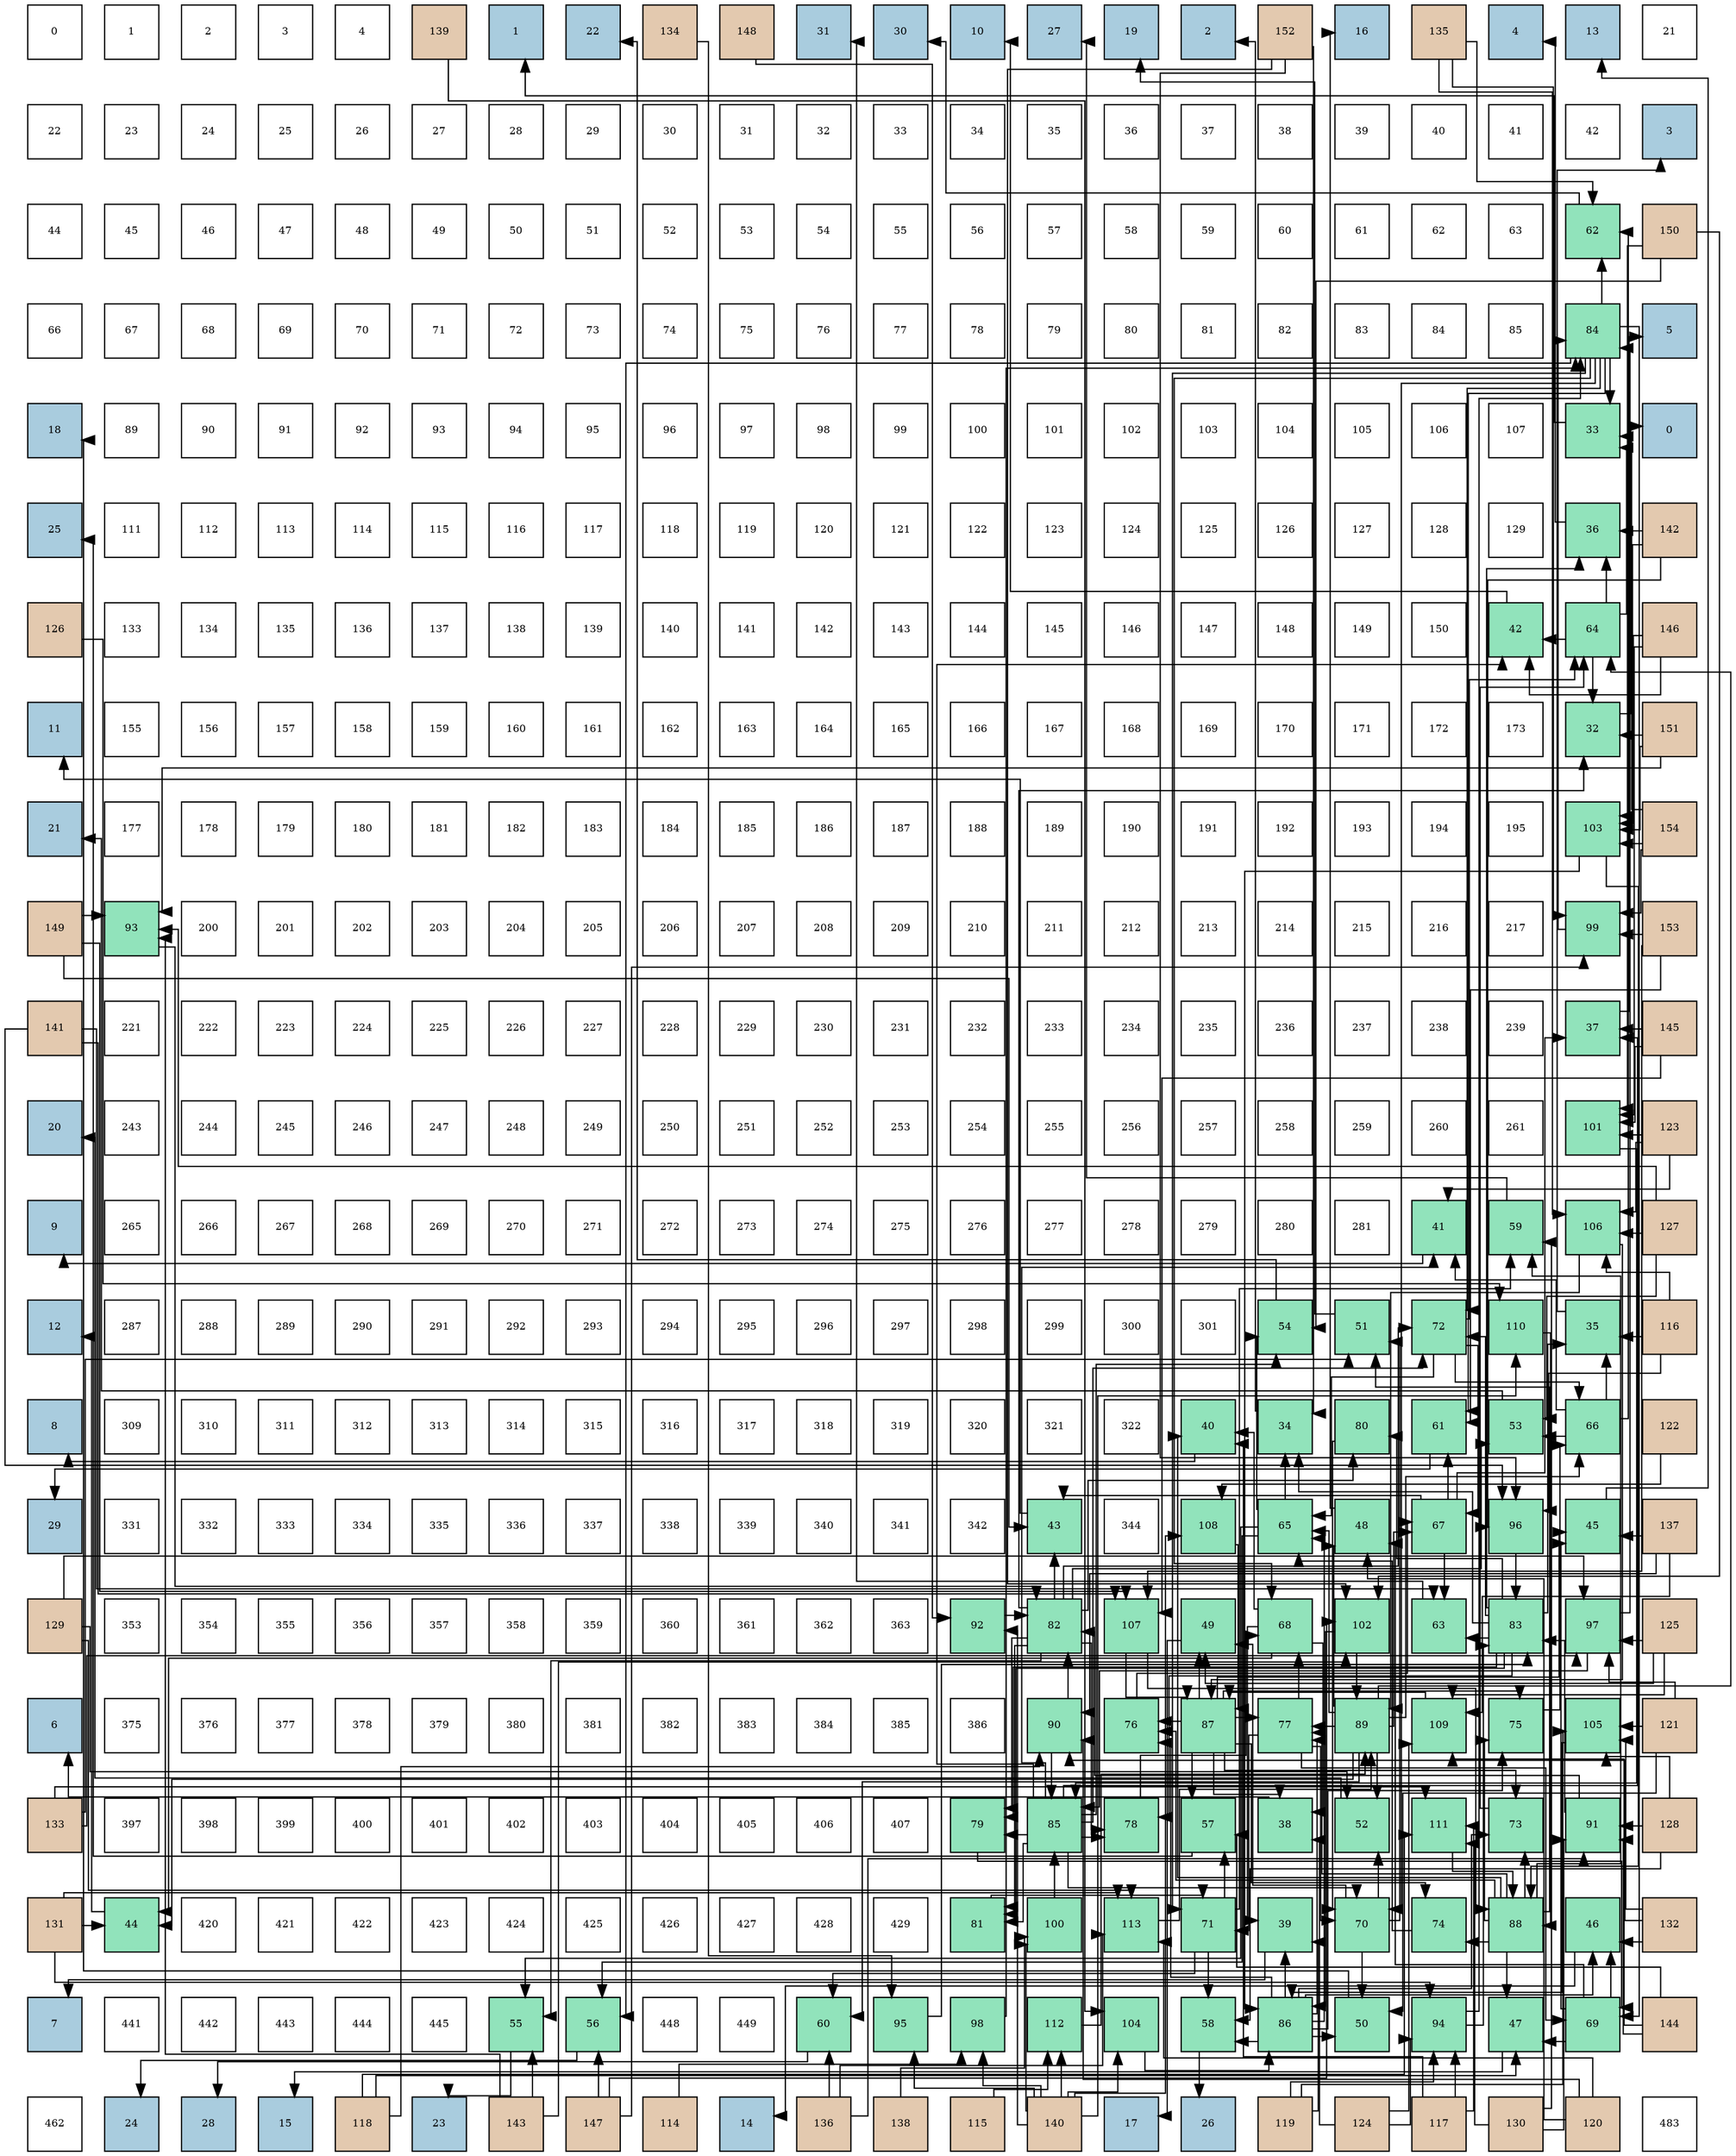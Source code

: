 digraph layout{
 rankdir=TB;
 splines=ortho;
 node [style=filled shape=square fixedsize=true width=0.6];
0[label="0", fontsize=8, fillcolor="#ffffff"];
1[label="1", fontsize=8, fillcolor="#ffffff"];
2[label="2", fontsize=8, fillcolor="#ffffff"];
3[label="3", fontsize=8, fillcolor="#ffffff"];
4[label="4", fontsize=8, fillcolor="#ffffff"];
5[label="139", fontsize=8, fillcolor="#e3c9af"];
6[label="1", fontsize=8, fillcolor="#a9ccde"];
7[label="22", fontsize=8, fillcolor="#a9ccde"];
8[label="134", fontsize=8, fillcolor="#e3c9af"];
9[label="148", fontsize=8, fillcolor="#e3c9af"];
10[label="31", fontsize=8, fillcolor="#a9ccde"];
11[label="30", fontsize=8, fillcolor="#a9ccde"];
12[label="10", fontsize=8, fillcolor="#a9ccde"];
13[label="27", fontsize=8, fillcolor="#a9ccde"];
14[label="19", fontsize=8, fillcolor="#a9ccde"];
15[label="2", fontsize=8, fillcolor="#a9ccde"];
16[label="152", fontsize=8, fillcolor="#e3c9af"];
17[label="16", fontsize=8, fillcolor="#a9ccde"];
18[label="135", fontsize=8, fillcolor="#e3c9af"];
19[label="4", fontsize=8, fillcolor="#a9ccde"];
20[label="13", fontsize=8, fillcolor="#a9ccde"];
21[label="21", fontsize=8, fillcolor="#ffffff"];
22[label="22", fontsize=8, fillcolor="#ffffff"];
23[label="23", fontsize=8, fillcolor="#ffffff"];
24[label="24", fontsize=8, fillcolor="#ffffff"];
25[label="25", fontsize=8, fillcolor="#ffffff"];
26[label="26", fontsize=8, fillcolor="#ffffff"];
27[label="27", fontsize=8, fillcolor="#ffffff"];
28[label="28", fontsize=8, fillcolor="#ffffff"];
29[label="29", fontsize=8, fillcolor="#ffffff"];
30[label="30", fontsize=8, fillcolor="#ffffff"];
31[label="31", fontsize=8, fillcolor="#ffffff"];
32[label="32", fontsize=8, fillcolor="#ffffff"];
33[label="33", fontsize=8, fillcolor="#ffffff"];
34[label="34", fontsize=8, fillcolor="#ffffff"];
35[label="35", fontsize=8, fillcolor="#ffffff"];
36[label="36", fontsize=8, fillcolor="#ffffff"];
37[label="37", fontsize=8, fillcolor="#ffffff"];
38[label="38", fontsize=8, fillcolor="#ffffff"];
39[label="39", fontsize=8, fillcolor="#ffffff"];
40[label="40", fontsize=8, fillcolor="#ffffff"];
41[label="41", fontsize=8, fillcolor="#ffffff"];
42[label="42", fontsize=8, fillcolor="#ffffff"];
43[label="3", fontsize=8, fillcolor="#a9ccde"];
44[label="44", fontsize=8, fillcolor="#ffffff"];
45[label="45", fontsize=8, fillcolor="#ffffff"];
46[label="46", fontsize=8, fillcolor="#ffffff"];
47[label="47", fontsize=8, fillcolor="#ffffff"];
48[label="48", fontsize=8, fillcolor="#ffffff"];
49[label="49", fontsize=8, fillcolor="#ffffff"];
50[label="50", fontsize=8, fillcolor="#ffffff"];
51[label="51", fontsize=8, fillcolor="#ffffff"];
52[label="52", fontsize=8, fillcolor="#ffffff"];
53[label="53", fontsize=8, fillcolor="#ffffff"];
54[label="54", fontsize=8, fillcolor="#ffffff"];
55[label="55", fontsize=8, fillcolor="#ffffff"];
56[label="56", fontsize=8, fillcolor="#ffffff"];
57[label="57", fontsize=8, fillcolor="#ffffff"];
58[label="58", fontsize=8, fillcolor="#ffffff"];
59[label="59", fontsize=8, fillcolor="#ffffff"];
60[label="60", fontsize=8, fillcolor="#ffffff"];
61[label="61", fontsize=8, fillcolor="#ffffff"];
62[label="62", fontsize=8, fillcolor="#ffffff"];
63[label="63", fontsize=8, fillcolor="#ffffff"];
64[label="62", fontsize=8, fillcolor="#91e3bb"];
65[label="150", fontsize=8, fillcolor="#e3c9af"];
66[label="66", fontsize=8, fillcolor="#ffffff"];
67[label="67", fontsize=8, fillcolor="#ffffff"];
68[label="68", fontsize=8, fillcolor="#ffffff"];
69[label="69", fontsize=8, fillcolor="#ffffff"];
70[label="70", fontsize=8, fillcolor="#ffffff"];
71[label="71", fontsize=8, fillcolor="#ffffff"];
72[label="72", fontsize=8, fillcolor="#ffffff"];
73[label="73", fontsize=8, fillcolor="#ffffff"];
74[label="74", fontsize=8, fillcolor="#ffffff"];
75[label="75", fontsize=8, fillcolor="#ffffff"];
76[label="76", fontsize=8, fillcolor="#ffffff"];
77[label="77", fontsize=8, fillcolor="#ffffff"];
78[label="78", fontsize=8, fillcolor="#ffffff"];
79[label="79", fontsize=8, fillcolor="#ffffff"];
80[label="80", fontsize=8, fillcolor="#ffffff"];
81[label="81", fontsize=8, fillcolor="#ffffff"];
82[label="82", fontsize=8, fillcolor="#ffffff"];
83[label="83", fontsize=8, fillcolor="#ffffff"];
84[label="84", fontsize=8, fillcolor="#ffffff"];
85[label="85", fontsize=8, fillcolor="#ffffff"];
86[label="84", fontsize=8, fillcolor="#91e3bb"];
87[label="5", fontsize=8, fillcolor="#a9ccde"];
88[label="18", fontsize=8, fillcolor="#a9ccde"];
89[label="89", fontsize=8, fillcolor="#ffffff"];
90[label="90", fontsize=8, fillcolor="#ffffff"];
91[label="91", fontsize=8, fillcolor="#ffffff"];
92[label="92", fontsize=8, fillcolor="#ffffff"];
93[label="93", fontsize=8, fillcolor="#ffffff"];
94[label="94", fontsize=8, fillcolor="#ffffff"];
95[label="95", fontsize=8, fillcolor="#ffffff"];
96[label="96", fontsize=8, fillcolor="#ffffff"];
97[label="97", fontsize=8, fillcolor="#ffffff"];
98[label="98", fontsize=8, fillcolor="#ffffff"];
99[label="99", fontsize=8, fillcolor="#ffffff"];
100[label="100", fontsize=8, fillcolor="#ffffff"];
101[label="101", fontsize=8, fillcolor="#ffffff"];
102[label="102", fontsize=8, fillcolor="#ffffff"];
103[label="103", fontsize=8, fillcolor="#ffffff"];
104[label="104", fontsize=8, fillcolor="#ffffff"];
105[label="105", fontsize=8, fillcolor="#ffffff"];
106[label="106", fontsize=8, fillcolor="#ffffff"];
107[label="107", fontsize=8, fillcolor="#ffffff"];
108[label="33", fontsize=8, fillcolor="#91e3bb"];
109[label="0", fontsize=8, fillcolor="#a9ccde"];
110[label="25", fontsize=8, fillcolor="#a9ccde"];
111[label="111", fontsize=8, fillcolor="#ffffff"];
112[label="112", fontsize=8, fillcolor="#ffffff"];
113[label="113", fontsize=8, fillcolor="#ffffff"];
114[label="114", fontsize=8, fillcolor="#ffffff"];
115[label="115", fontsize=8, fillcolor="#ffffff"];
116[label="116", fontsize=8, fillcolor="#ffffff"];
117[label="117", fontsize=8, fillcolor="#ffffff"];
118[label="118", fontsize=8, fillcolor="#ffffff"];
119[label="119", fontsize=8, fillcolor="#ffffff"];
120[label="120", fontsize=8, fillcolor="#ffffff"];
121[label="121", fontsize=8, fillcolor="#ffffff"];
122[label="122", fontsize=8, fillcolor="#ffffff"];
123[label="123", fontsize=8, fillcolor="#ffffff"];
124[label="124", fontsize=8, fillcolor="#ffffff"];
125[label="125", fontsize=8, fillcolor="#ffffff"];
126[label="126", fontsize=8, fillcolor="#ffffff"];
127[label="127", fontsize=8, fillcolor="#ffffff"];
128[label="128", fontsize=8, fillcolor="#ffffff"];
129[label="129", fontsize=8, fillcolor="#ffffff"];
130[label="36", fontsize=8, fillcolor="#91e3bb"];
131[label="142", fontsize=8, fillcolor="#e3c9af"];
132[label="126", fontsize=8, fillcolor="#e3c9af"];
133[label="133", fontsize=8, fillcolor="#ffffff"];
134[label="134", fontsize=8, fillcolor="#ffffff"];
135[label="135", fontsize=8, fillcolor="#ffffff"];
136[label="136", fontsize=8, fillcolor="#ffffff"];
137[label="137", fontsize=8, fillcolor="#ffffff"];
138[label="138", fontsize=8, fillcolor="#ffffff"];
139[label="139", fontsize=8, fillcolor="#ffffff"];
140[label="140", fontsize=8, fillcolor="#ffffff"];
141[label="141", fontsize=8, fillcolor="#ffffff"];
142[label="142", fontsize=8, fillcolor="#ffffff"];
143[label="143", fontsize=8, fillcolor="#ffffff"];
144[label="144", fontsize=8, fillcolor="#ffffff"];
145[label="145", fontsize=8, fillcolor="#ffffff"];
146[label="146", fontsize=8, fillcolor="#ffffff"];
147[label="147", fontsize=8, fillcolor="#ffffff"];
148[label="148", fontsize=8, fillcolor="#ffffff"];
149[label="149", fontsize=8, fillcolor="#ffffff"];
150[label="150", fontsize=8, fillcolor="#ffffff"];
151[label="42", fontsize=8, fillcolor="#91e3bb"];
152[label="64", fontsize=8, fillcolor="#91e3bb"];
153[label="146", fontsize=8, fillcolor="#e3c9af"];
154[label="11", fontsize=8, fillcolor="#a9ccde"];
155[label="155", fontsize=8, fillcolor="#ffffff"];
156[label="156", fontsize=8, fillcolor="#ffffff"];
157[label="157", fontsize=8, fillcolor="#ffffff"];
158[label="158", fontsize=8, fillcolor="#ffffff"];
159[label="159", fontsize=8, fillcolor="#ffffff"];
160[label="160", fontsize=8, fillcolor="#ffffff"];
161[label="161", fontsize=8, fillcolor="#ffffff"];
162[label="162", fontsize=8, fillcolor="#ffffff"];
163[label="163", fontsize=8, fillcolor="#ffffff"];
164[label="164", fontsize=8, fillcolor="#ffffff"];
165[label="165", fontsize=8, fillcolor="#ffffff"];
166[label="166", fontsize=8, fillcolor="#ffffff"];
167[label="167", fontsize=8, fillcolor="#ffffff"];
168[label="168", fontsize=8, fillcolor="#ffffff"];
169[label="169", fontsize=8, fillcolor="#ffffff"];
170[label="170", fontsize=8, fillcolor="#ffffff"];
171[label="171", fontsize=8, fillcolor="#ffffff"];
172[label="172", fontsize=8, fillcolor="#ffffff"];
173[label="173", fontsize=8, fillcolor="#ffffff"];
174[label="32", fontsize=8, fillcolor="#91e3bb"];
175[label="151", fontsize=8, fillcolor="#e3c9af"];
176[label="21", fontsize=8, fillcolor="#a9ccde"];
177[label="177", fontsize=8, fillcolor="#ffffff"];
178[label="178", fontsize=8, fillcolor="#ffffff"];
179[label="179", fontsize=8, fillcolor="#ffffff"];
180[label="180", fontsize=8, fillcolor="#ffffff"];
181[label="181", fontsize=8, fillcolor="#ffffff"];
182[label="182", fontsize=8, fillcolor="#ffffff"];
183[label="183", fontsize=8, fillcolor="#ffffff"];
184[label="184", fontsize=8, fillcolor="#ffffff"];
185[label="185", fontsize=8, fillcolor="#ffffff"];
186[label="186", fontsize=8, fillcolor="#ffffff"];
187[label="187", fontsize=8, fillcolor="#ffffff"];
188[label="188", fontsize=8, fillcolor="#ffffff"];
189[label="189", fontsize=8, fillcolor="#ffffff"];
190[label="190", fontsize=8, fillcolor="#ffffff"];
191[label="191", fontsize=8, fillcolor="#ffffff"];
192[label="192", fontsize=8, fillcolor="#ffffff"];
193[label="193", fontsize=8, fillcolor="#ffffff"];
194[label="194", fontsize=8, fillcolor="#ffffff"];
195[label="195", fontsize=8, fillcolor="#ffffff"];
196[label="103", fontsize=8, fillcolor="#91e3bb"];
197[label="154", fontsize=8, fillcolor="#e3c9af"];
198[label="149", fontsize=8, fillcolor="#e3c9af"];
199[label="93", fontsize=8, fillcolor="#91e3bb"];
200[label="200", fontsize=8, fillcolor="#ffffff"];
201[label="201", fontsize=8, fillcolor="#ffffff"];
202[label="202", fontsize=8, fillcolor="#ffffff"];
203[label="203", fontsize=8, fillcolor="#ffffff"];
204[label="204", fontsize=8, fillcolor="#ffffff"];
205[label="205", fontsize=8, fillcolor="#ffffff"];
206[label="206", fontsize=8, fillcolor="#ffffff"];
207[label="207", fontsize=8, fillcolor="#ffffff"];
208[label="208", fontsize=8, fillcolor="#ffffff"];
209[label="209", fontsize=8, fillcolor="#ffffff"];
210[label="210", fontsize=8, fillcolor="#ffffff"];
211[label="211", fontsize=8, fillcolor="#ffffff"];
212[label="212", fontsize=8, fillcolor="#ffffff"];
213[label="213", fontsize=8, fillcolor="#ffffff"];
214[label="214", fontsize=8, fillcolor="#ffffff"];
215[label="215", fontsize=8, fillcolor="#ffffff"];
216[label="216", fontsize=8, fillcolor="#ffffff"];
217[label="217", fontsize=8, fillcolor="#ffffff"];
218[label="99", fontsize=8, fillcolor="#91e3bb"];
219[label="153", fontsize=8, fillcolor="#e3c9af"];
220[label="141", fontsize=8, fillcolor="#e3c9af"];
221[label="221", fontsize=8, fillcolor="#ffffff"];
222[label="222", fontsize=8, fillcolor="#ffffff"];
223[label="223", fontsize=8, fillcolor="#ffffff"];
224[label="224", fontsize=8, fillcolor="#ffffff"];
225[label="225", fontsize=8, fillcolor="#ffffff"];
226[label="226", fontsize=8, fillcolor="#ffffff"];
227[label="227", fontsize=8, fillcolor="#ffffff"];
228[label="228", fontsize=8, fillcolor="#ffffff"];
229[label="229", fontsize=8, fillcolor="#ffffff"];
230[label="230", fontsize=8, fillcolor="#ffffff"];
231[label="231", fontsize=8, fillcolor="#ffffff"];
232[label="232", fontsize=8, fillcolor="#ffffff"];
233[label="233", fontsize=8, fillcolor="#ffffff"];
234[label="234", fontsize=8, fillcolor="#ffffff"];
235[label="235", fontsize=8, fillcolor="#ffffff"];
236[label="236", fontsize=8, fillcolor="#ffffff"];
237[label="237", fontsize=8, fillcolor="#ffffff"];
238[label="238", fontsize=8, fillcolor="#ffffff"];
239[label="239", fontsize=8, fillcolor="#ffffff"];
240[label="37", fontsize=8, fillcolor="#91e3bb"];
241[label="145", fontsize=8, fillcolor="#e3c9af"];
242[label="20", fontsize=8, fillcolor="#a9ccde"];
243[label="243", fontsize=8, fillcolor="#ffffff"];
244[label="244", fontsize=8, fillcolor="#ffffff"];
245[label="245", fontsize=8, fillcolor="#ffffff"];
246[label="246", fontsize=8, fillcolor="#ffffff"];
247[label="247", fontsize=8, fillcolor="#ffffff"];
248[label="248", fontsize=8, fillcolor="#ffffff"];
249[label="249", fontsize=8, fillcolor="#ffffff"];
250[label="250", fontsize=8, fillcolor="#ffffff"];
251[label="251", fontsize=8, fillcolor="#ffffff"];
252[label="252", fontsize=8, fillcolor="#ffffff"];
253[label="253", fontsize=8, fillcolor="#ffffff"];
254[label="254", fontsize=8, fillcolor="#ffffff"];
255[label="255", fontsize=8, fillcolor="#ffffff"];
256[label="256", fontsize=8, fillcolor="#ffffff"];
257[label="257", fontsize=8, fillcolor="#ffffff"];
258[label="258", fontsize=8, fillcolor="#ffffff"];
259[label="259", fontsize=8, fillcolor="#ffffff"];
260[label="260", fontsize=8, fillcolor="#ffffff"];
261[label="261", fontsize=8, fillcolor="#ffffff"];
262[label="101", fontsize=8, fillcolor="#91e3bb"];
263[label="123", fontsize=8, fillcolor="#e3c9af"];
264[label="9", fontsize=8, fillcolor="#a9ccde"];
265[label="265", fontsize=8, fillcolor="#ffffff"];
266[label="266", fontsize=8, fillcolor="#ffffff"];
267[label="267", fontsize=8, fillcolor="#ffffff"];
268[label="268", fontsize=8, fillcolor="#ffffff"];
269[label="269", fontsize=8, fillcolor="#ffffff"];
270[label="270", fontsize=8, fillcolor="#ffffff"];
271[label="271", fontsize=8, fillcolor="#ffffff"];
272[label="272", fontsize=8, fillcolor="#ffffff"];
273[label="273", fontsize=8, fillcolor="#ffffff"];
274[label="274", fontsize=8, fillcolor="#ffffff"];
275[label="275", fontsize=8, fillcolor="#ffffff"];
276[label="276", fontsize=8, fillcolor="#ffffff"];
277[label="277", fontsize=8, fillcolor="#ffffff"];
278[label="278", fontsize=8, fillcolor="#ffffff"];
279[label="279", fontsize=8, fillcolor="#ffffff"];
280[label="280", fontsize=8, fillcolor="#ffffff"];
281[label="281", fontsize=8, fillcolor="#ffffff"];
282[label="41", fontsize=8, fillcolor="#91e3bb"];
283[label="59", fontsize=8, fillcolor="#91e3bb"];
284[label="106", fontsize=8, fillcolor="#91e3bb"];
285[label="127", fontsize=8, fillcolor="#e3c9af"];
286[label="12", fontsize=8, fillcolor="#a9ccde"];
287[label="287", fontsize=8, fillcolor="#ffffff"];
288[label="288", fontsize=8, fillcolor="#ffffff"];
289[label="289", fontsize=8, fillcolor="#ffffff"];
290[label="290", fontsize=8, fillcolor="#ffffff"];
291[label="291", fontsize=8, fillcolor="#ffffff"];
292[label="292", fontsize=8, fillcolor="#ffffff"];
293[label="293", fontsize=8, fillcolor="#ffffff"];
294[label="294", fontsize=8, fillcolor="#ffffff"];
295[label="295", fontsize=8, fillcolor="#ffffff"];
296[label="296", fontsize=8, fillcolor="#ffffff"];
297[label="297", fontsize=8, fillcolor="#ffffff"];
298[label="298", fontsize=8, fillcolor="#ffffff"];
299[label="299", fontsize=8, fillcolor="#ffffff"];
300[label="300", fontsize=8, fillcolor="#ffffff"];
301[label="301", fontsize=8, fillcolor="#ffffff"];
302[label="54", fontsize=8, fillcolor="#91e3bb"];
303[label="51", fontsize=8, fillcolor="#91e3bb"];
304[label="72", fontsize=8, fillcolor="#91e3bb"];
305[label="110", fontsize=8, fillcolor="#91e3bb"];
306[label="35", fontsize=8, fillcolor="#91e3bb"];
307[label="116", fontsize=8, fillcolor="#e3c9af"];
308[label="8", fontsize=8, fillcolor="#a9ccde"];
309[label="309", fontsize=8, fillcolor="#ffffff"];
310[label="310", fontsize=8, fillcolor="#ffffff"];
311[label="311", fontsize=8, fillcolor="#ffffff"];
312[label="312", fontsize=8, fillcolor="#ffffff"];
313[label="313", fontsize=8, fillcolor="#ffffff"];
314[label="314", fontsize=8, fillcolor="#ffffff"];
315[label="315", fontsize=8, fillcolor="#ffffff"];
316[label="316", fontsize=8, fillcolor="#ffffff"];
317[label="317", fontsize=8, fillcolor="#ffffff"];
318[label="318", fontsize=8, fillcolor="#ffffff"];
319[label="319", fontsize=8, fillcolor="#ffffff"];
320[label="320", fontsize=8, fillcolor="#ffffff"];
321[label="321", fontsize=8, fillcolor="#ffffff"];
322[label="322", fontsize=8, fillcolor="#ffffff"];
323[label="40", fontsize=8, fillcolor="#91e3bb"];
324[label="34", fontsize=8, fillcolor="#91e3bb"];
325[label="80", fontsize=8, fillcolor="#91e3bb"];
326[label="61", fontsize=8, fillcolor="#91e3bb"];
327[label="53", fontsize=8, fillcolor="#91e3bb"];
328[label="66", fontsize=8, fillcolor="#91e3bb"];
329[label="122", fontsize=8, fillcolor="#e3c9af"];
330[label="29", fontsize=8, fillcolor="#a9ccde"];
331[label="331", fontsize=8, fillcolor="#ffffff"];
332[label="332", fontsize=8, fillcolor="#ffffff"];
333[label="333", fontsize=8, fillcolor="#ffffff"];
334[label="334", fontsize=8, fillcolor="#ffffff"];
335[label="335", fontsize=8, fillcolor="#ffffff"];
336[label="336", fontsize=8, fillcolor="#ffffff"];
337[label="337", fontsize=8, fillcolor="#ffffff"];
338[label="338", fontsize=8, fillcolor="#ffffff"];
339[label="339", fontsize=8, fillcolor="#ffffff"];
340[label="340", fontsize=8, fillcolor="#ffffff"];
341[label="341", fontsize=8, fillcolor="#ffffff"];
342[label="342", fontsize=8, fillcolor="#ffffff"];
343[label="43", fontsize=8, fillcolor="#91e3bb"];
344[label="344", fontsize=8, fillcolor="#ffffff"];
345[label="108", fontsize=8, fillcolor="#91e3bb"];
346[label="65", fontsize=8, fillcolor="#91e3bb"];
347[label="48", fontsize=8, fillcolor="#91e3bb"];
348[label="67", fontsize=8, fillcolor="#91e3bb"];
349[label="96", fontsize=8, fillcolor="#91e3bb"];
350[label="45", fontsize=8, fillcolor="#91e3bb"];
351[label="137", fontsize=8, fillcolor="#e3c9af"];
352[label="129", fontsize=8, fillcolor="#e3c9af"];
353[label="353", fontsize=8, fillcolor="#ffffff"];
354[label="354", fontsize=8, fillcolor="#ffffff"];
355[label="355", fontsize=8, fillcolor="#ffffff"];
356[label="356", fontsize=8, fillcolor="#ffffff"];
357[label="357", fontsize=8, fillcolor="#ffffff"];
358[label="358", fontsize=8, fillcolor="#ffffff"];
359[label="359", fontsize=8, fillcolor="#ffffff"];
360[label="360", fontsize=8, fillcolor="#ffffff"];
361[label="361", fontsize=8, fillcolor="#ffffff"];
362[label="362", fontsize=8, fillcolor="#ffffff"];
363[label="363", fontsize=8, fillcolor="#ffffff"];
364[label="92", fontsize=8, fillcolor="#91e3bb"];
365[label="82", fontsize=8, fillcolor="#91e3bb"];
366[label="107", fontsize=8, fillcolor="#91e3bb"];
367[label="49", fontsize=8, fillcolor="#91e3bb"];
368[label="68", fontsize=8, fillcolor="#91e3bb"];
369[label="102", fontsize=8, fillcolor="#91e3bb"];
370[label="63", fontsize=8, fillcolor="#91e3bb"];
371[label="83", fontsize=8, fillcolor="#91e3bb"];
372[label="97", fontsize=8, fillcolor="#91e3bb"];
373[label="125", fontsize=8, fillcolor="#e3c9af"];
374[label="6", fontsize=8, fillcolor="#a9ccde"];
375[label="375", fontsize=8, fillcolor="#ffffff"];
376[label="376", fontsize=8, fillcolor="#ffffff"];
377[label="377", fontsize=8, fillcolor="#ffffff"];
378[label="378", fontsize=8, fillcolor="#ffffff"];
379[label="379", fontsize=8, fillcolor="#ffffff"];
380[label="380", fontsize=8, fillcolor="#ffffff"];
381[label="381", fontsize=8, fillcolor="#ffffff"];
382[label="382", fontsize=8, fillcolor="#ffffff"];
383[label="383", fontsize=8, fillcolor="#ffffff"];
384[label="384", fontsize=8, fillcolor="#ffffff"];
385[label="385", fontsize=8, fillcolor="#ffffff"];
386[label="386", fontsize=8, fillcolor="#ffffff"];
387[label="90", fontsize=8, fillcolor="#91e3bb"];
388[label="76", fontsize=8, fillcolor="#91e3bb"];
389[label="87", fontsize=8, fillcolor="#91e3bb"];
390[label="77", fontsize=8, fillcolor="#91e3bb"];
391[label="89", fontsize=8, fillcolor="#91e3bb"];
392[label="109", fontsize=8, fillcolor="#91e3bb"];
393[label="75", fontsize=8, fillcolor="#91e3bb"];
394[label="105", fontsize=8, fillcolor="#91e3bb"];
395[label="121", fontsize=8, fillcolor="#e3c9af"];
396[label="133", fontsize=8, fillcolor="#e3c9af"];
397[label="397", fontsize=8, fillcolor="#ffffff"];
398[label="398", fontsize=8, fillcolor="#ffffff"];
399[label="399", fontsize=8, fillcolor="#ffffff"];
400[label="400", fontsize=8, fillcolor="#ffffff"];
401[label="401", fontsize=8, fillcolor="#ffffff"];
402[label="402", fontsize=8, fillcolor="#ffffff"];
403[label="403", fontsize=8, fillcolor="#ffffff"];
404[label="404", fontsize=8, fillcolor="#ffffff"];
405[label="405", fontsize=8, fillcolor="#ffffff"];
406[label="406", fontsize=8, fillcolor="#ffffff"];
407[label="407", fontsize=8, fillcolor="#ffffff"];
408[label="79", fontsize=8, fillcolor="#91e3bb"];
409[label="85", fontsize=8, fillcolor="#91e3bb"];
410[label="78", fontsize=8, fillcolor="#91e3bb"];
411[label="57", fontsize=8, fillcolor="#91e3bb"];
412[label="38", fontsize=8, fillcolor="#91e3bb"];
413[label="52", fontsize=8, fillcolor="#91e3bb"];
414[label="111", fontsize=8, fillcolor="#91e3bb"];
415[label="73", fontsize=8, fillcolor="#91e3bb"];
416[label="91", fontsize=8, fillcolor="#91e3bb"];
417[label="128", fontsize=8, fillcolor="#e3c9af"];
418[label="131", fontsize=8, fillcolor="#e3c9af"];
419[label="44", fontsize=8, fillcolor="#91e3bb"];
420[label="420", fontsize=8, fillcolor="#ffffff"];
421[label="421", fontsize=8, fillcolor="#ffffff"];
422[label="422", fontsize=8, fillcolor="#ffffff"];
423[label="423", fontsize=8, fillcolor="#ffffff"];
424[label="424", fontsize=8, fillcolor="#ffffff"];
425[label="425", fontsize=8, fillcolor="#ffffff"];
426[label="426", fontsize=8, fillcolor="#ffffff"];
427[label="427", fontsize=8, fillcolor="#ffffff"];
428[label="428", fontsize=8, fillcolor="#ffffff"];
429[label="429", fontsize=8, fillcolor="#ffffff"];
430[label="81", fontsize=8, fillcolor="#91e3bb"];
431[label="100", fontsize=8, fillcolor="#91e3bb"];
432[label="113", fontsize=8, fillcolor="#91e3bb"];
433[label="71", fontsize=8, fillcolor="#91e3bb"];
434[label="39", fontsize=8, fillcolor="#91e3bb"];
435[label="70", fontsize=8, fillcolor="#91e3bb"];
436[label="74", fontsize=8, fillcolor="#91e3bb"];
437[label="88", fontsize=8, fillcolor="#91e3bb"];
438[label="46", fontsize=8, fillcolor="#91e3bb"];
439[label="132", fontsize=8, fillcolor="#e3c9af"];
440[label="7", fontsize=8, fillcolor="#a9ccde"];
441[label="441", fontsize=8, fillcolor="#ffffff"];
442[label="442", fontsize=8, fillcolor="#ffffff"];
443[label="443", fontsize=8, fillcolor="#ffffff"];
444[label="444", fontsize=8, fillcolor="#ffffff"];
445[label="445", fontsize=8, fillcolor="#ffffff"];
446[label="55", fontsize=8, fillcolor="#91e3bb"];
447[label="56", fontsize=8, fillcolor="#91e3bb"];
448[label="448", fontsize=8, fillcolor="#ffffff"];
449[label="449", fontsize=8, fillcolor="#ffffff"];
450[label="60", fontsize=8, fillcolor="#91e3bb"];
451[label="95", fontsize=8, fillcolor="#91e3bb"];
452[label="98", fontsize=8, fillcolor="#91e3bb"];
453[label="112", fontsize=8, fillcolor="#91e3bb"];
454[label="104", fontsize=8, fillcolor="#91e3bb"];
455[label="58", fontsize=8, fillcolor="#91e3bb"];
456[label="86", fontsize=8, fillcolor="#91e3bb"];
457[label="50", fontsize=8, fillcolor="#91e3bb"];
458[label="94", fontsize=8, fillcolor="#91e3bb"];
459[label="47", fontsize=8, fillcolor="#91e3bb"];
460[label="69", fontsize=8, fillcolor="#91e3bb"];
461[label="144", fontsize=8, fillcolor="#e3c9af"];
462[label="462", fontsize=8, fillcolor="#ffffff"];
463[label="24", fontsize=8, fillcolor="#a9ccde"];
464[label="28", fontsize=8, fillcolor="#a9ccde"];
465[label="15", fontsize=8, fillcolor="#a9ccde"];
466[label="118", fontsize=8, fillcolor="#e3c9af"];
467[label="23", fontsize=8, fillcolor="#a9ccde"];
468[label="143", fontsize=8, fillcolor="#e3c9af"];
469[label="147", fontsize=8, fillcolor="#e3c9af"];
470[label="114", fontsize=8, fillcolor="#e3c9af"];
471[label="14", fontsize=8, fillcolor="#a9ccde"];
472[label="136", fontsize=8, fillcolor="#e3c9af"];
473[label="138", fontsize=8, fillcolor="#e3c9af"];
474[label="115", fontsize=8, fillcolor="#e3c9af"];
475[label="140", fontsize=8, fillcolor="#e3c9af"];
476[label="17", fontsize=8, fillcolor="#a9ccde"];
477[label="26", fontsize=8, fillcolor="#a9ccde"];
478[label="119", fontsize=8, fillcolor="#e3c9af"];
479[label="124", fontsize=8, fillcolor="#e3c9af"];
480[label="117", fontsize=8, fillcolor="#e3c9af"];
481[label="130", fontsize=8, fillcolor="#e3c9af"];
482[label="120", fontsize=8, fillcolor="#e3c9af"];
483[label="483", fontsize=8, fillcolor="#ffffff"];
edge [constraint=false, style=vis];174 -> 109;
108 -> 6;
324 -> 15;
306 -> 43;
130 -> 19;
240 -> 87;
412 -> 374;
434 -> 440;
323 -> 308;
282 -> 264;
151 -> 12;
343 -> 154;
419 -> 286;
350 -> 20;
438 -> 471;
459 -> 465;
347 -> 17;
367 -> 476;
457 -> 88;
303 -> 14;
413 -> 242;
327 -> 176;
302 -> 7;
446 -> 467;
447 -> 463;
411 -> 110;
455 -> 477;
283 -> 13;
450 -> 464;
326 -> 330;
64 -> 11;
370 -> 10;
152 -> 174;
152 -> 108;
152 -> 130;
152 -> 151;
346 -> 324;
346 -> 302;
346 -> 446;
346 -> 447;
328 -> 306;
328 -> 282;
328 -> 327;
328 -> 64;
348 -> 240;
348 -> 343;
348 -> 326;
348 -> 370;
368 -> 412;
368 -> 434;
368 -> 323;
368 -> 419;
460 -> 350;
460 -> 438;
460 -> 459;
460 -> 347;
435 -> 367;
435 -> 457;
435 -> 303;
435 -> 413;
433 -> 411;
433 -> 455;
433 -> 283;
433 -> 450;
304 -> 152;
304 -> 346;
304 -> 328;
304 -> 348;
415 -> 152;
436 -> 346;
393 -> 328;
388 -> 348;
390 -> 368;
390 -> 460;
390 -> 435;
390 -> 433;
410 -> 368;
408 -> 460;
325 -> 435;
430 -> 433;
365 -> 174;
365 -> 343;
365 -> 327;
365 -> 446;
365 -> 304;
365 -> 410;
365 -> 408;
365 -> 325;
365 -> 430;
371 -> 324;
371 -> 306;
371 -> 130;
371 -> 370;
371 -> 304;
371 -> 410;
371 -> 408;
371 -> 325;
371 -> 430;
86 -> 108;
86 -> 447;
86 -> 326;
86 -> 64;
86 -> 368;
86 -> 460;
86 -> 435;
86 -> 433;
86 -> 304;
409 -> 240;
409 -> 282;
409 -> 151;
409 -> 302;
409 -> 435;
409 -> 304;
409 -> 410;
409 -> 408;
409 -> 430;
456 -> 434;
456 -> 438;
456 -> 457;
456 -> 455;
456 -> 346;
456 -> 415;
456 -> 393;
456 -> 388;
456 -> 390;
389 -> 412;
389 -> 350;
389 -> 367;
389 -> 411;
389 -> 415;
389 -> 436;
389 -> 393;
389 -> 388;
389 -> 390;
437 -> 323;
437 -> 459;
437 -> 303;
437 -> 283;
437 -> 415;
437 -> 436;
437 -> 393;
437 -> 388;
437 -> 390;
391 -> 419;
391 -> 347;
391 -> 413;
391 -> 450;
391 -> 152;
391 -> 346;
391 -> 328;
391 -> 348;
391 -> 390;
387 -> 365;
387 -> 409;
416 -> 365;
416 -> 371;
364 -> 365;
199 -> 365;
458 -> 371;
458 -> 86;
451 -> 371;
349 -> 371;
372 -> 86;
372 -> 409;
452 -> 86;
218 -> 86;
431 -> 409;
262 -> 409;
369 -> 456;
369 -> 391;
196 -> 456;
196 -> 437;
454 -> 456;
394 -> 456;
284 -> 389;
284 -> 391;
366 -> 389;
366 -> 437;
345 -> 389;
392 -> 389;
305 -> 437;
414 -> 437;
453 -> 391;
432 -> 391;
470 -> 452;
474 -> 453;
307 -> 306;
307 -> 349;
307 -> 284;
480 -> 323;
480 -> 458;
480 -> 414;
466 -> 459;
466 -> 387;
466 -> 414;
478 -> 434;
478 -> 458;
478 -> 394;
482 -> 347;
482 -> 387;
482 -> 432;
395 -> 457;
395 -> 372;
395 -> 394;
329 -> 345;
263 -> 282;
263 -> 262;
263 -> 284;
479 -> 412;
479 -> 458;
479 -> 392;
373 -> 367;
373 -> 372;
373 -> 392;
132 -> 305;
285 -> 327;
285 -> 199;
285 -> 284;
417 -> 455;
417 -> 416;
417 -> 394;
352 -> 413;
352 -> 372;
352 -> 432;
481 -> 283;
481 -> 416;
481 -> 414;
418 -> 419;
418 -> 458;
418 -> 432;
439 -> 438;
439 -> 387;
439 -> 394;
396 -> 303;
396 -> 372;
396 -> 414;
8 -> 451;
18 -> 64;
18 -> 218;
18 -> 284;
472 -> 450;
472 -> 416;
472 -> 432;
351 -> 350;
351 -> 387;
351 -> 392;
473 -> 431;
5 -> 454;
475 -> 364;
475 -> 451;
475 -> 452;
475 -> 431;
475 -> 454;
475 -> 345;
475 -> 305;
475 -> 453;
220 -> 370;
220 -> 349;
220 -> 366;
131 -> 130;
131 -> 349;
131 -> 196;
468 -> 446;
468 -> 199;
468 -> 369;
461 -> 411;
461 -> 416;
461 -> 392;
241 -> 240;
241 -> 262;
241 -> 366;
153 -> 151;
153 -> 262;
153 -> 196;
469 -> 447;
469 -> 218;
469 -> 369;
9 -> 364;
198 -> 343;
198 -> 199;
198 -> 366;
65 -> 302;
65 -> 262;
65 -> 369;
175 -> 174;
175 -> 199;
175 -> 196;
16 -> 324;
16 -> 349;
16 -> 369;
219 -> 326;
219 -> 218;
219 -> 366;
197 -> 108;
197 -> 218;
197 -> 196;
edge [constraint=true, style=invis];
0 -> 22 -> 44 -> 66 -> 88 -> 110 -> 132 -> 154 -> 176 -> 198 -> 220 -> 242 -> 264 -> 286 -> 308 -> 330 -> 352 -> 374 -> 396 -> 418 -> 440 -> 462;
1 -> 23 -> 45 -> 67 -> 89 -> 111 -> 133 -> 155 -> 177 -> 199 -> 221 -> 243 -> 265 -> 287 -> 309 -> 331 -> 353 -> 375 -> 397 -> 419 -> 441 -> 463;
2 -> 24 -> 46 -> 68 -> 90 -> 112 -> 134 -> 156 -> 178 -> 200 -> 222 -> 244 -> 266 -> 288 -> 310 -> 332 -> 354 -> 376 -> 398 -> 420 -> 442 -> 464;
3 -> 25 -> 47 -> 69 -> 91 -> 113 -> 135 -> 157 -> 179 -> 201 -> 223 -> 245 -> 267 -> 289 -> 311 -> 333 -> 355 -> 377 -> 399 -> 421 -> 443 -> 465;
4 -> 26 -> 48 -> 70 -> 92 -> 114 -> 136 -> 158 -> 180 -> 202 -> 224 -> 246 -> 268 -> 290 -> 312 -> 334 -> 356 -> 378 -> 400 -> 422 -> 444 -> 466;
5 -> 27 -> 49 -> 71 -> 93 -> 115 -> 137 -> 159 -> 181 -> 203 -> 225 -> 247 -> 269 -> 291 -> 313 -> 335 -> 357 -> 379 -> 401 -> 423 -> 445 -> 467;
6 -> 28 -> 50 -> 72 -> 94 -> 116 -> 138 -> 160 -> 182 -> 204 -> 226 -> 248 -> 270 -> 292 -> 314 -> 336 -> 358 -> 380 -> 402 -> 424 -> 446 -> 468;
7 -> 29 -> 51 -> 73 -> 95 -> 117 -> 139 -> 161 -> 183 -> 205 -> 227 -> 249 -> 271 -> 293 -> 315 -> 337 -> 359 -> 381 -> 403 -> 425 -> 447 -> 469;
8 -> 30 -> 52 -> 74 -> 96 -> 118 -> 140 -> 162 -> 184 -> 206 -> 228 -> 250 -> 272 -> 294 -> 316 -> 338 -> 360 -> 382 -> 404 -> 426 -> 448 -> 470;
9 -> 31 -> 53 -> 75 -> 97 -> 119 -> 141 -> 163 -> 185 -> 207 -> 229 -> 251 -> 273 -> 295 -> 317 -> 339 -> 361 -> 383 -> 405 -> 427 -> 449 -> 471;
10 -> 32 -> 54 -> 76 -> 98 -> 120 -> 142 -> 164 -> 186 -> 208 -> 230 -> 252 -> 274 -> 296 -> 318 -> 340 -> 362 -> 384 -> 406 -> 428 -> 450 -> 472;
11 -> 33 -> 55 -> 77 -> 99 -> 121 -> 143 -> 165 -> 187 -> 209 -> 231 -> 253 -> 275 -> 297 -> 319 -> 341 -> 363 -> 385 -> 407 -> 429 -> 451 -> 473;
12 -> 34 -> 56 -> 78 -> 100 -> 122 -> 144 -> 166 -> 188 -> 210 -> 232 -> 254 -> 276 -> 298 -> 320 -> 342 -> 364 -> 386 -> 408 -> 430 -> 452 -> 474;
13 -> 35 -> 57 -> 79 -> 101 -> 123 -> 145 -> 167 -> 189 -> 211 -> 233 -> 255 -> 277 -> 299 -> 321 -> 343 -> 365 -> 387 -> 409 -> 431 -> 453 -> 475;
14 -> 36 -> 58 -> 80 -> 102 -> 124 -> 146 -> 168 -> 190 -> 212 -> 234 -> 256 -> 278 -> 300 -> 322 -> 344 -> 366 -> 388 -> 410 -> 432 -> 454 -> 476;
15 -> 37 -> 59 -> 81 -> 103 -> 125 -> 147 -> 169 -> 191 -> 213 -> 235 -> 257 -> 279 -> 301 -> 323 -> 345 -> 367 -> 389 -> 411 -> 433 -> 455 -> 477;
16 -> 38 -> 60 -> 82 -> 104 -> 126 -> 148 -> 170 -> 192 -> 214 -> 236 -> 258 -> 280 -> 302 -> 324 -> 346 -> 368 -> 390 -> 412 -> 434 -> 456 -> 478;
17 -> 39 -> 61 -> 83 -> 105 -> 127 -> 149 -> 171 -> 193 -> 215 -> 237 -> 259 -> 281 -> 303 -> 325 -> 347 -> 369 -> 391 -> 413 -> 435 -> 457 -> 479;
18 -> 40 -> 62 -> 84 -> 106 -> 128 -> 150 -> 172 -> 194 -> 216 -> 238 -> 260 -> 282 -> 304 -> 326 -> 348 -> 370 -> 392 -> 414 -> 436 -> 458 -> 480;
19 -> 41 -> 63 -> 85 -> 107 -> 129 -> 151 -> 173 -> 195 -> 217 -> 239 -> 261 -> 283 -> 305 -> 327 -> 349 -> 371 -> 393 -> 415 -> 437 -> 459 -> 481;
20 -> 42 -> 64 -> 86 -> 108 -> 130 -> 152 -> 174 -> 196 -> 218 -> 240 -> 262 -> 284 -> 306 -> 328 -> 350 -> 372 -> 394 -> 416 -> 438 -> 460 -> 482;
21 -> 43 -> 65 -> 87 -> 109 -> 131 -> 153 -> 175 -> 197 -> 219 -> 241 -> 263 -> 285 -> 307 -> 329 -> 351 -> 373 -> 395 -> 417 -> 439 -> 461 -> 483;
rank = same {0 -> 1 -> 2 -> 3 -> 4 -> 5 -> 6 -> 7 -> 8 -> 9 -> 10 -> 11 -> 12 -> 13 -> 14 -> 15 -> 16 -> 17 -> 18 -> 19 -> 20 -> 21};
rank = same {22 -> 23 -> 24 -> 25 -> 26 -> 27 -> 28 -> 29 -> 30 -> 31 -> 32 -> 33 -> 34 -> 35 -> 36 -> 37 -> 38 -> 39 -> 40 -> 41 -> 42 -> 43};
rank = same {44 -> 45 -> 46 -> 47 -> 48 -> 49 -> 50 -> 51 -> 52 -> 53 -> 54 -> 55 -> 56 -> 57 -> 58 -> 59 -> 60 -> 61 -> 62 -> 63 -> 64 -> 65};
rank = same {66 -> 67 -> 68 -> 69 -> 70 -> 71 -> 72 -> 73 -> 74 -> 75 -> 76 -> 77 -> 78 -> 79 -> 80 -> 81 -> 82 -> 83 -> 84 -> 85 -> 86 -> 87};
rank = same {88 -> 89 -> 90 -> 91 -> 92 -> 93 -> 94 -> 95 -> 96 -> 97 -> 98 -> 99 -> 100 -> 101 -> 102 -> 103 -> 104 -> 105 -> 106 -> 107 -> 108 -> 109};
rank = same {110 -> 111 -> 112 -> 113 -> 114 -> 115 -> 116 -> 117 -> 118 -> 119 -> 120 -> 121 -> 122 -> 123 -> 124 -> 125 -> 126 -> 127 -> 128 -> 129 -> 130 -> 131};
rank = same {132 -> 133 -> 134 -> 135 -> 136 -> 137 -> 138 -> 139 -> 140 -> 141 -> 142 -> 143 -> 144 -> 145 -> 146 -> 147 -> 148 -> 149 -> 150 -> 151 -> 152 -> 153};
rank = same {154 -> 155 -> 156 -> 157 -> 158 -> 159 -> 160 -> 161 -> 162 -> 163 -> 164 -> 165 -> 166 -> 167 -> 168 -> 169 -> 170 -> 171 -> 172 -> 173 -> 174 -> 175};
rank = same {176 -> 177 -> 178 -> 179 -> 180 -> 181 -> 182 -> 183 -> 184 -> 185 -> 186 -> 187 -> 188 -> 189 -> 190 -> 191 -> 192 -> 193 -> 194 -> 195 -> 196 -> 197};
rank = same {198 -> 199 -> 200 -> 201 -> 202 -> 203 -> 204 -> 205 -> 206 -> 207 -> 208 -> 209 -> 210 -> 211 -> 212 -> 213 -> 214 -> 215 -> 216 -> 217 -> 218 -> 219};
rank = same {220 -> 221 -> 222 -> 223 -> 224 -> 225 -> 226 -> 227 -> 228 -> 229 -> 230 -> 231 -> 232 -> 233 -> 234 -> 235 -> 236 -> 237 -> 238 -> 239 -> 240 -> 241};
rank = same {242 -> 243 -> 244 -> 245 -> 246 -> 247 -> 248 -> 249 -> 250 -> 251 -> 252 -> 253 -> 254 -> 255 -> 256 -> 257 -> 258 -> 259 -> 260 -> 261 -> 262 -> 263};
rank = same {264 -> 265 -> 266 -> 267 -> 268 -> 269 -> 270 -> 271 -> 272 -> 273 -> 274 -> 275 -> 276 -> 277 -> 278 -> 279 -> 280 -> 281 -> 282 -> 283 -> 284 -> 285};
rank = same {286 -> 287 -> 288 -> 289 -> 290 -> 291 -> 292 -> 293 -> 294 -> 295 -> 296 -> 297 -> 298 -> 299 -> 300 -> 301 -> 302 -> 303 -> 304 -> 305 -> 306 -> 307};
rank = same {308 -> 309 -> 310 -> 311 -> 312 -> 313 -> 314 -> 315 -> 316 -> 317 -> 318 -> 319 -> 320 -> 321 -> 322 -> 323 -> 324 -> 325 -> 326 -> 327 -> 328 -> 329};
rank = same {330 -> 331 -> 332 -> 333 -> 334 -> 335 -> 336 -> 337 -> 338 -> 339 -> 340 -> 341 -> 342 -> 343 -> 344 -> 345 -> 346 -> 347 -> 348 -> 349 -> 350 -> 351};
rank = same {352 -> 353 -> 354 -> 355 -> 356 -> 357 -> 358 -> 359 -> 360 -> 361 -> 362 -> 363 -> 364 -> 365 -> 366 -> 367 -> 368 -> 369 -> 370 -> 371 -> 372 -> 373};
rank = same {374 -> 375 -> 376 -> 377 -> 378 -> 379 -> 380 -> 381 -> 382 -> 383 -> 384 -> 385 -> 386 -> 387 -> 388 -> 389 -> 390 -> 391 -> 392 -> 393 -> 394 -> 395};
rank = same {396 -> 397 -> 398 -> 399 -> 400 -> 401 -> 402 -> 403 -> 404 -> 405 -> 406 -> 407 -> 408 -> 409 -> 410 -> 411 -> 412 -> 413 -> 414 -> 415 -> 416 -> 417};
rank = same {418 -> 419 -> 420 -> 421 -> 422 -> 423 -> 424 -> 425 -> 426 -> 427 -> 428 -> 429 -> 430 -> 431 -> 432 -> 433 -> 434 -> 435 -> 436 -> 437 -> 438 -> 439};
rank = same {440 -> 441 -> 442 -> 443 -> 444 -> 445 -> 446 -> 447 -> 448 -> 449 -> 450 -> 451 -> 452 -> 453 -> 454 -> 455 -> 456 -> 457 -> 458 -> 459 -> 460 -> 461};
rank = same {462 -> 463 -> 464 -> 465 -> 466 -> 467 -> 468 -> 469 -> 470 -> 471 -> 472 -> 473 -> 474 -> 475 -> 476 -> 477 -> 478 -> 479 -> 480 -> 481 -> 482 -> 483};
}